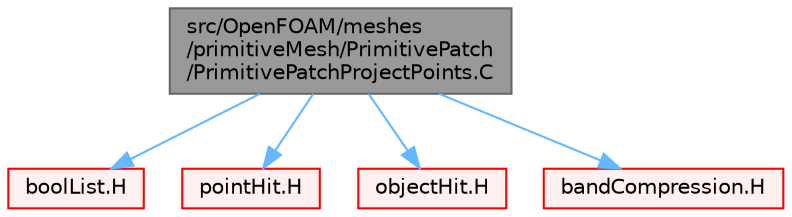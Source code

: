 digraph "src/OpenFOAM/meshes/primitiveMesh/PrimitivePatch/PrimitivePatchProjectPoints.C"
{
 // LATEX_PDF_SIZE
  bgcolor="transparent";
  edge [fontname=Helvetica,fontsize=10,labelfontname=Helvetica,labelfontsize=10];
  node [fontname=Helvetica,fontsize=10,shape=box,height=0.2,width=0.4];
  Node1 [id="Node000001",label="src/OpenFOAM/meshes\l/primitiveMesh/PrimitivePatch\l/PrimitivePatchProjectPoints.C",height=0.2,width=0.4,color="gray40", fillcolor="grey60", style="filled", fontcolor="black",tooltip="For every point on the patch find the closest face on the target side. Return a target face label for..."];
  Node1 -> Node2 [id="edge1_Node000001_Node000002",color="steelblue1",style="solid",tooltip=" "];
  Node2 [id="Node000002",label="boolList.H",height=0.2,width=0.4,color="red", fillcolor="#FFF0F0", style="filled",URL="$boolList_8H.html",tooltip=" "];
  Node1 -> Node88 [id="edge2_Node000001_Node000088",color="steelblue1",style="solid",tooltip=" "];
  Node88 [id="Node000088",label="pointHit.H",height=0.2,width=0.4,color="red", fillcolor="#FFF0F0", style="filled",URL="$pointHit_8H.html",tooltip=" "];
  Node1 -> Node113 [id="edge3_Node000001_Node000113",color="steelblue1",style="solid",tooltip=" "];
  Node113 [id="Node000113",label="objectHit.H",height=0.2,width=0.4,color="red", fillcolor="#FFF0F0", style="filled",URL="$objectHit_8H.html",tooltip=" "];
  Node1 -> Node114 [id="edge4_Node000001_Node000114",color="steelblue1",style="solid",tooltip=" "];
  Node114 [id="Node000114",label="bandCompression.H",height=0.2,width=0.4,color="red", fillcolor="#FFF0F0", style="filled",URL="$bandCompression_8H.html",tooltip="The bandCompression function renumbers the addressing such that the band of the matrix is reduced...."];
}
